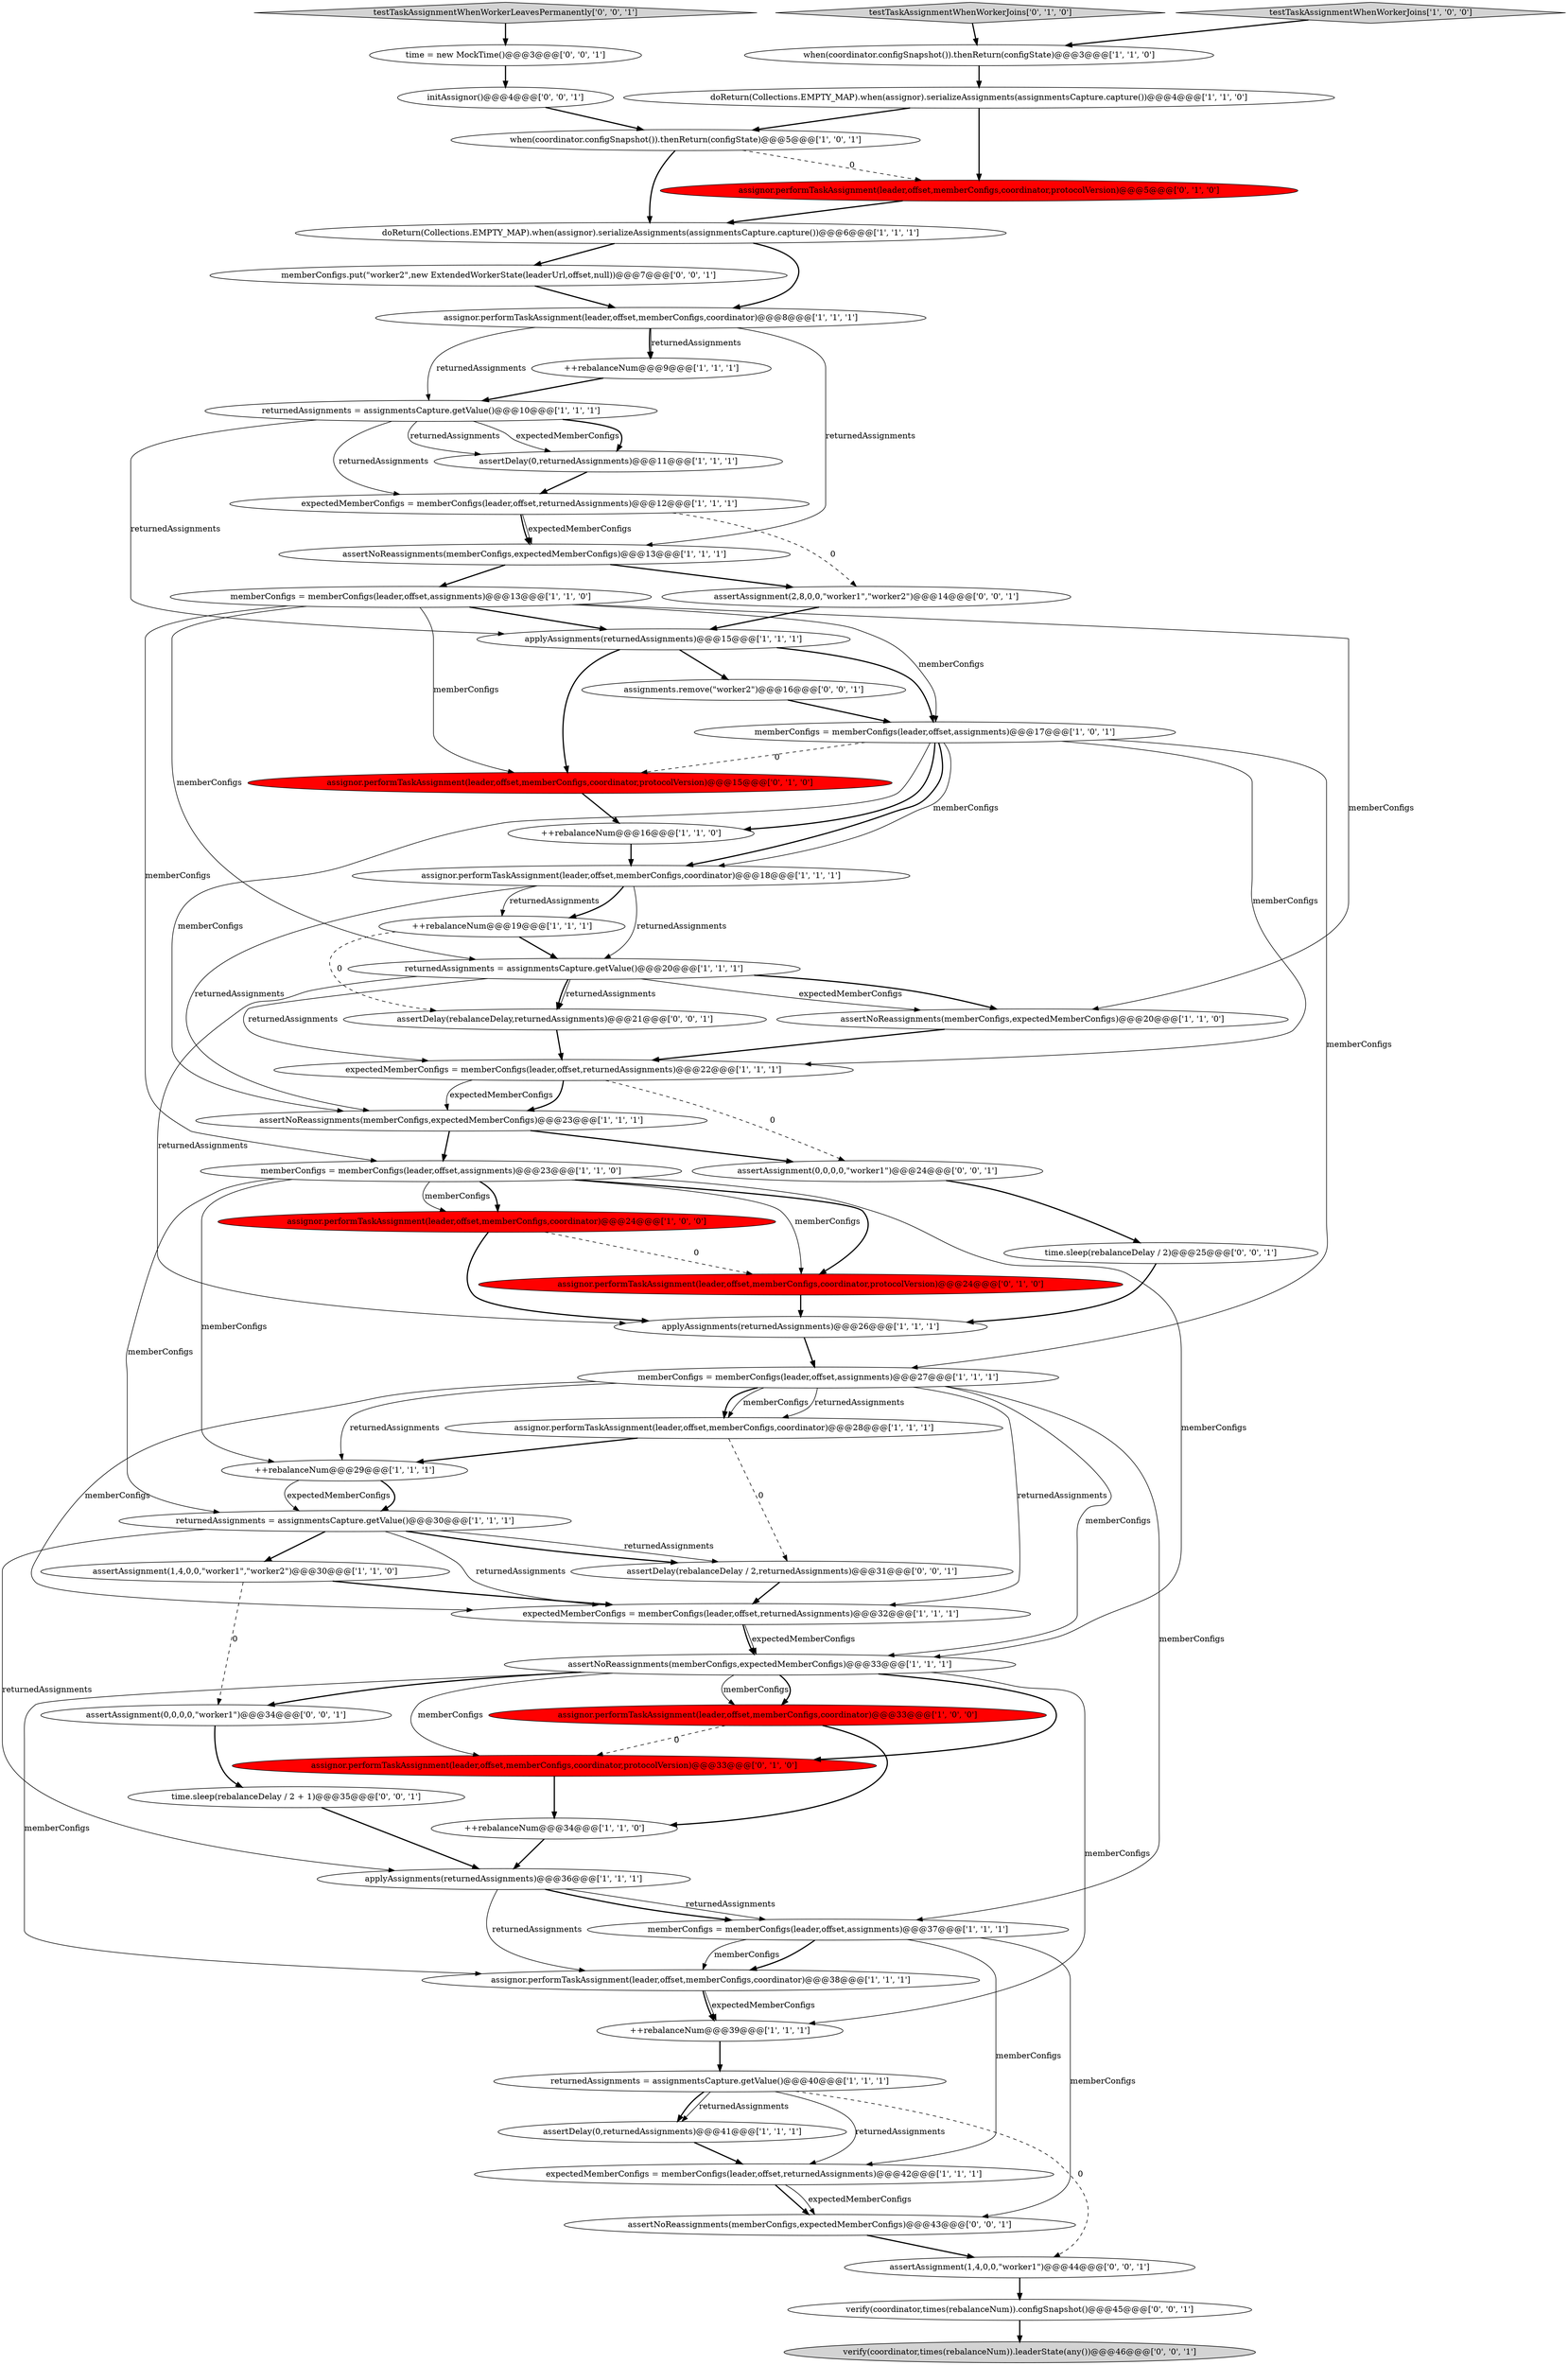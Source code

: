 digraph {
20 [style = filled, label = "expectedMemberConfigs = memberConfigs(leader,offset,returnedAssignments)@@@42@@@['1', '1', '1']", fillcolor = white, shape = ellipse image = "AAA0AAABBB1BBB"];
39 [style = filled, label = "assertDelay(0,returnedAssignments)@@@41@@@['1', '1', '1']", fillcolor = white, shape = ellipse image = "AAA0AAABBB1BBB"];
47 [style = filled, label = "time = new MockTime()@@@3@@@['0', '0', '1']", fillcolor = white, shape = ellipse image = "AAA0AAABBB3BBB"];
14 [style = filled, label = "++rebalanceNum@@@29@@@['1', '1', '1']", fillcolor = white, shape = ellipse image = "AAA0AAABBB1BBB"];
17 [style = filled, label = "when(coordinator.configSnapshot()).thenReturn(configState)@@@5@@@['1', '0', '1']", fillcolor = white, shape = ellipse image = "AAA0AAABBB1BBB"];
21 [style = filled, label = "assertNoReassignments(memberConfigs,expectedMemberConfigs)@@@13@@@['1', '1', '1']", fillcolor = white, shape = ellipse image = "AAA0AAABBB1BBB"];
25 [style = filled, label = "memberConfigs = memberConfigs(leader,offset,assignments)@@@27@@@['1', '1', '1']", fillcolor = white, shape = ellipse image = "AAA0AAABBB1BBB"];
10 [style = filled, label = "returnedAssignments = assignmentsCapture.getValue()@@@20@@@['1', '1', '1']", fillcolor = white, shape = ellipse image = "AAA0AAABBB1BBB"];
35 [style = filled, label = "applyAssignments(returnedAssignments)@@@36@@@['1', '1', '1']", fillcolor = white, shape = ellipse image = "AAA0AAABBB1BBB"];
41 [style = filled, label = "assignor.performTaskAssignment(leader,offset,memberConfigs,coordinator,protocolVersion)@@@33@@@['0', '1', '0']", fillcolor = red, shape = ellipse image = "AAA1AAABBB2BBB"];
50 [style = filled, label = "initAssignor()@@@4@@@['0', '0', '1']", fillcolor = white, shape = ellipse image = "AAA0AAABBB3BBB"];
48 [style = filled, label = "time.sleep(rebalanceDelay / 2 + 1)@@@35@@@['0', '0', '1']", fillcolor = white, shape = ellipse image = "AAA0AAABBB3BBB"];
2 [style = filled, label = "memberConfigs = memberConfigs(leader,offset,assignments)@@@23@@@['1', '1', '0']", fillcolor = white, shape = ellipse image = "AAA0AAABBB1BBB"];
56 [style = filled, label = "assertDelay(rebalanceDelay,returnedAssignments)@@@21@@@['0', '0', '1']", fillcolor = white, shape = ellipse image = "AAA0AAABBB3BBB"];
32 [style = filled, label = "testTaskAssignmentWhenWorkerJoins['1', '0', '0']", fillcolor = lightgray, shape = diamond image = "AAA0AAABBB1BBB"];
18 [style = filled, label = "expectedMemberConfigs = memberConfigs(leader,offset,returnedAssignments)@@@32@@@['1', '1', '1']", fillcolor = white, shape = ellipse image = "AAA0AAABBB1BBB"];
46 [style = filled, label = "verify(coordinator,times(rebalanceNum)).configSnapshot()@@@45@@@['0', '0', '1']", fillcolor = white, shape = ellipse image = "AAA0AAABBB3BBB"];
57 [style = filled, label = "assertAssignment(2,8,0,0,\"worker1\",\"worker2\")@@@14@@@['0', '0', '1']", fillcolor = white, shape = ellipse image = "AAA0AAABBB3BBB"];
53 [style = filled, label = "memberConfigs.put(\"worker2\",new ExtendedWorkerState(leaderUrl,offset,null))@@@7@@@['0', '0', '1']", fillcolor = white, shape = ellipse image = "AAA0AAABBB3BBB"];
34 [style = filled, label = "assertAssignment(1,4,0,0,\"worker1\",\"worker2\")@@@30@@@['1', '1', '0']", fillcolor = white, shape = ellipse image = "AAA0AAABBB1BBB"];
8 [style = filled, label = "assertNoReassignments(memberConfigs,expectedMemberConfigs)@@@20@@@['1', '1', '0']", fillcolor = white, shape = ellipse image = "AAA0AAABBB1BBB"];
24 [style = filled, label = "expectedMemberConfigs = memberConfigs(leader,offset,returnedAssignments)@@@22@@@['1', '1', '1']", fillcolor = white, shape = ellipse image = "AAA0AAABBB1BBB"];
31 [style = filled, label = "assignor.performTaskAssignment(leader,offset,memberConfigs,coordinator)@@@28@@@['1', '1', '1']", fillcolor = white, shape = ellipse image = "AAA0AAABBB1BBB"];
16 [style = filled, label = "assignor.performTaskAssignment(leader,offset,memberConfigs,coordinator)@@@8@@@['1', '1', '1']", fillcolor = white, shape = ellipse image = "AAA0AAABBB1BBB"];
23 [style = filled, label = "assignor.performTaskAssignment(leader,offset,memberConfigs,coordinator)@@@24@@@['1', '0', '0']", fillcolor = red, shape = ellipse image = "AAA1AAABBB1BBB"];
59 [style = filled, label = "assertDelay(rebalanceDelay / 2,returnedAssignments)@@@31@@@['0', '0', '1']", fillcolor = white, shape = ellipse image = "AAA0AAABBB3BBB"];
43 [style = filled, label = "assignor.performTaskAssignment(leader,offset,memberConfigs,coordinator,protocolVersion)@@@5@@@['0', '1', '0']", fillcolor = red, shape = ellipse image = "AAA1AAABBB2BBB"];
5 [style = filled, label = "++rebalanceNum@@@19@@@['1', '1', '1']", fillcolor = white, shape = ellipse image = "AAA0AAABBB1BBB"];
9 [style = filled, label = "returnedAssignments = assignmentsCapture.getValue()@@@10@@@['1', '1', '1']", fillcolor = white, shape = ellipse image = "AAA0AAABBB1BBB"];
26 [style = filled, label = "++rebalanceNum@@@34@@@['1', '1', '0']", fillcolor = white, shape = ellipse image = "AAA0AAABBB1BBB"];
6 [style = filled, label = "assignor.performTaskAssignment(leader,offset,memberConfigs,coordinator)@@@38@@@['1', '1', '1']", fillcolor = white, shape = ellipse image = "AAA0AAABBB1BBB"];
45 [style = filled, label = "verify(coordinator,times(rebalanceNum)).leaderState(any())@@@46@@@['0', '0', '1']", fillcolor = lightgray, shape = ellipse image = "AAA0AAABBB3BBB"];
19 [style = filled, label = "memberConfigs = memberConfigs(leader,offset,assignments)@@@17@@@['1', '0', '1']", fillcolor = white, shape = ellipse image = "AAA0AAABBB1BBB"];
42 [style = filled, label = "testTaskAssignmentWhenWorkerJoins['0', '1', '0']", fillcolor = lightgray, shape = diamond image = "AAA0AAABBB2BBB"];
49 [style = filled, label = "time.sleep(rebalanceDelay / 2)@@@25@@@['0', '0', '1']", fillcolor = white, shape = ellipse image = "AAA0AAABBB3BBB"];
55 [style = filled, label = "assertAssignment(1,4,0,0,\"worker1\")@@@44@@@['0', '0', '1']", fillcolor = white, shape = ellipse image = "AAA0AAABBB3BBB"];
58 [style = filled, label = "assertAssignment(0,0,0,0,\"worker1\")@@@34@@@['0', '0', '1']", fillcolor = white, shape = ellipse image = "AAA0AAABBB3BBB"];
30 [style = filled, label = "when(coordinator.configSnapshot()).thenReturn(configState)@@@3@@@['1', '1', '0']", fillcolor = white, shape = ellipse image = "AAA0AAABBB1BBB"];
13 [style = filled, label = "doReturn(Collections.EMPTY_MAP).when(assignor).serializeAssignments(assignmentsCapture.capture())@@@4@@@['1', '1', '0']", fillcolor = white, shape = ellipse image = "AAA0AAABBB1BBB"];
44 [style = filled, label = "assignor.performTaskAssignment(leader,offset,memberConfigs,coordinator,protocolVersion)@@@15@@@['0', '1', '0']", fillcolor = red, shape = ellipse image = "AAA1AAABBB2BBB"];
28 [style = filled, label = "assignor.performTaskAssignment(leader,offset,memberConfigs,coordinator)@@@18@@@['1', '1', '1']", fillcolor = white, shape = ellipse image = "AAA0AAABBB1BBB"];
37 [style = filled, label = "++rebalanceNum@@@16@@@['1', '1', '0']", fillcolor = white, shape = ellipse image = "AAA0AAABBB1BBB"];
3 [style = filled, label = "returnedAssignments = assignmentsCapture.getValue()@@@30@@@['1', '1', '1']", fillcolor = white, shape = ellipse image = "AAA0AAABBB1BBB"];
40 [style = filled, label = "assignor.performTaskAssignment(leader,offset,memberConfigs,coordinator,protocolVersion)@@@24@@@['0', '1', '0']", fillcolor = red, shape = ellipse image = "AAA1AAABBB2BBB"];
12 [style = filled, label = "assertNoReassignments(memberConfigs,expectedMemberConfigs)@@@23@@@['1', '1', '1']", fillcolor = white, shape = ellipse image = "AAA0AAABBB1BBB"];
29 [style = filled, label = "++rebalanceNum@@@39@@@['1', '1', '1']", fillcolor = white, shape = ellipse image = "AAA0AAABBB1BBB"];
1 [style = filled, label = "assertNoReassignments(memberConfigs,expectedMemberConfigs)@@@33@@@['1', '1', '1']", fillcolor = white, shape = ellipse image = "AAA0AAABBB1BBB"];
22 [style = filled, label = "applyAssignments(returnedAssignments)@@@26@@@['1', '1', '1']", fillcolor = white, shape = ellipse image = "AAA0AAABBB1BBB"];
7 [style = filled, label = "assignor.performTaskAssignment(leader,offset,memberConfigs,coordinator)@@@33@@@['1', '0', '0']", fillcolor = red, shape = ellipse image = "AAA1AAABBB1BBB"];
0 [style = filled, label = "expectedMemberConfigs = memberConfigs(leader,offset,returnedAssignments)@@@12@@@['1', '1', '1']", fillcolor = white, shape = ellipse image = "AAA0AAABBB1BBB"];
4 [style = filled, label = "memberConfigs = memberConfigs(leader,offset,assignments)@@@37@@@['1', '1', '1']", fillcolor = white, shape = ellipse image = "AAA0AAABBB1BBB"];
27 [style = filled, label = "++rebalanceNum@@@9@@@['1', '1', '1']", fillcolor = white, shape = ellipse image = "AAA0AAABBB1BBB"];
38 [style = filled, label = "memberConfigs = memberConfigs(leader,offset,assignments)@@@13@@@['1', '1', '0']", fillcolor = white, shape = ellipse image = "AAA0AAABBB1BBB"];
60 [style = filled, label = "testTaskAssignmentWhenWorkerLeavesPermanently['0', '0', '1']", fillcolor = lightgray, shape = diamond image = "AAA0AAABBB3BBB"];
36 [style = filled, label = "assertDelay(0,returnedAssignments)@@@11@@@['1', '1', '1']", fillcolor = white, shape = ellipse image = "AAA0AAABBB1BBB"];
51 [style = filled, label = "assertAssignment(0,0,0,0,\"worker1\")@@@24@@@['0', '0', '1']", fillcolor = white, shape = ellipse image = "AAA0AAABBB3BBB"];
11 [style = filled, label = "returnedAssignments = assignmentsCapture.getValue()@@@40@@@['1', '1', '1']", fillcolor = white, shape = ellipse image = "AAA0AAABBB1BBB"];
33 [style = filled, label = "applyAssignments(returnedAssignments)@@@15@@@['1', '1', '1']", fillcolor = white, shape = ellipse image = "AAA0AAABBB1BBB"];
54 [style = filled, label = "assignments.remove(\"worker2\")@@@16@@@['0', '0', '1']", fillcolor = white, shape = ellipse image = "AAA0AAABBB3BBB"];
15 [style = filled, label = "doReturn(Collections.EMPTY_MAP).when(assignor).serializeAssignments(assignmentsCapture.capture())@@@6@@@['1', '1', '1']", fillcolor = white, shape = ellipse image = "AAA0AAABBB1BBB"];
52 [style = filled, label = "assertNoReassignments(memberConfigs,expectedMemberConfigs)@@@43@@@['0', '0', '1']", fillcolor = white, shape = ellipse image = "AAA0AAABBB3BBB"];
14->3 [style = bold, label=""];
31->59 [style = dashed, label="0"];
30->13 [style = bold, label=""];
37->28 [style = bold, label=""];
25->4 [style = solid, label="memberConfigs"];
14->3 [style = solid, label="expectedMemberConfigs"];
57->33 [style = bold, label=""];
27->9 [style = bold, label=""];
34->18 [style = bold, label=""];
16->9 [style = solid, label="returnedAssignments"];
4->20 [style = solid, label="memberConfigs"];
10->22 [style = solid, label="returnedAssignments"];
48->35 [style = bold, label=""];
52->55 [style = bold, label=""];
9->0 [style = solid, label="returnedAssignments"];
54->19 [style = bold, label=""];
6->29 [style = bold, label=""];
49->22 [style = bold, label=""];
21->38 [style = bold, label=""];
25->31 [style = bold, label=""];
3->34 [style = bold, label=""];
7->26 [style = bold, label=""];
9->33 [style = solid, label="returnedAssignments"];
2->23 [style = bold, label=""];
13->17 [style = bold, label=""];
12->2 [style = bold, label=""];
36->0 [style = bold, label=""];
23->22 [style = bold, label=""];
60->47 [style = bold, label=""];
2->1 [style = solid, label="memberConfigs"];
10->8 [style = bold, label=""];
11->20 [style = solid, label="returnedAssignments"];
26->35 [style = bold, label=""];
16->27 [style = solid, label="returnedAssignments"];
40->22 [style = bold, label=""];
1->6 [style = solid, label="memberConfigs"];
1->7 [style = solid, label="memberConfigs"];
19->28 [style = bold, label=""];
38->8 [style = solid, label="memberConfigs"];
28->10 [style = solid, label="returnedAssignments"];
33->44 [style = bold, label=""];
25->18 [style = solid, label="returnedAssignments"];
35->4 [style = solid, label="returnedAssignments"];
31->14 [style = bold, label=""];
25->1 [style = solid, label="memberConfigs"];
5->10 [style = bold, label=""];
22->25 [style = bold, label=""];
28->5 [style = bold, label=""];
1->41 [style = bold, label=""];
18->1 [style = solid, label="expectedMemberConfigs"];
17->43 [style = dashed, label="0"];
28->12 [style = solid, label="returnedAssignments"];
24->51 [style = dashed, label="0"];
0->57 [style = dashed, label="0"];
16->21 [style = solid, label="returnedAssignments"];
0->21 [style = bold, label=""];
38->2 [style = solid, label="memberConfigs"];
19->25 [style = solid, label="memberConfigs"];
20->52 [style = bold, label=""];
19->24 [style = solid, label="memberConfigs"];
19->37 [style = bold, label=""];
34->58 [style = dashed, label="0"];
12->51 [style = bold, label=""];
10->8 [style = solid, label="expectedMemberConfigs"];
5->56 [style = dashed, label="0"];
1->58 [style = bold, label=""];
18->1 [style = bold, label=""];
13->43 [style = bold, label=""];
17->15 [style = bold, label=""];
59->18 [style = bold, label=""];
19->12 [style = solid, label="memberConfigs"];
44->37 [style = bold, label=""];
38->33 [style = bold, label=""];
39->20 [style = bold, label=""];
10->24 [style = solid, label="returnedAssignments"];
29->11 [style = bold, label=""];
8->24 [style = bold, label=""];
24->12 [style = bold, label=""];
2->23 [style = solid, label="memberConfigs"];
0->21 [style = solid, label="expectedMemberConfigs"];
16->27 [style = bold, label=""];
3->18 [style = solid, label="returnedAssignments"];
21->57 [style = bold, label=""];
23->40 [style = dashed, label="0"];
9->36 [style = solid, label="expectedMemberConfigs"];
1->41 [style = solid, label="memberConfigs"];
3->35 [style = solid, label="returnedAssignments"];
50->17 [style = bold, label=""];
15->53 [style = bold, label=""];
3->59 [style = solid, label="returnedAssignments"];
6->29 [style = solid, label="expectedMemberConfigs"];
56->24 [style = bold, label=""];
24->12 [style = solid, label="expectedMemberConfigs"];
32->30 [style = bold, label=""];
2->3 [style = solid, label="memberConfigs"];
2->40 [style = solid, label="memberConfigs"];
1->7 [style = bold, label=""];
25->31 [style = solid, label="memberConfigs"];
47->50 [style = bold, label=""];
1->29 [style = solid, label="memberConfigs"];
38->10 [style = solid, label="memberConfigs"];
58->48 [style = bold, label=""];
25->18 [style = solid, label="memberConfigs"];
38->19 [style = solid, label="memberConfigs"];
7->41 [style = dashed, label="0"];
25->31 [style = solid, label="returnedAssignments"];
33->19 [style = bold, label=""];
11->55 [style = dashed, label="0"];
38->44 [style = solid, label="memberConfigs"];
25->14 [style = solid, label="returnedAssignments"];
9->36 [style = bold, label=""];
20->52 [style = solid, label="expectedMemberConfigs"];
11->39 [style = solid, label="returnedAssignments"];
10->56 [style = bold, label=""];
4->6 [style = bold, label=""];
35->6 [style = solid, label="returnedAssignments"];
19->28 [style = solid, label="memberConfigs"];
2->40 [style = bold, label=""];
51->49 [style = bold, label=""];
15->16 [style = bold, label=""];
35->4 [style = bold, label=""];
19->44 [style = dashed, label="0"];
2->14 [style = solid, label="memberConfigs"];
10->56 [style = solid, label="returnedAssignments"];
4->6 [style = solid, label="memberConfigs"];
55->46 [style = bold, label=""];
28->5 [style = solid, label="returnedAssignments"];
3->59 [style = bold, label=""];
43->15 [style = bold, label=""];
42->30 [style = bold, label=""];
53->16 [style = bold, label=""];
11->39 [style = bold, label=""];
46->45 [style = bold, label=""];
9->36 [style = solid, label="returnedAssignments"];
41->26 [style = bold, label=""];
4->52 [style = solid, label="memberConfigs"];
33->54 [style = bold, label=""];
}

